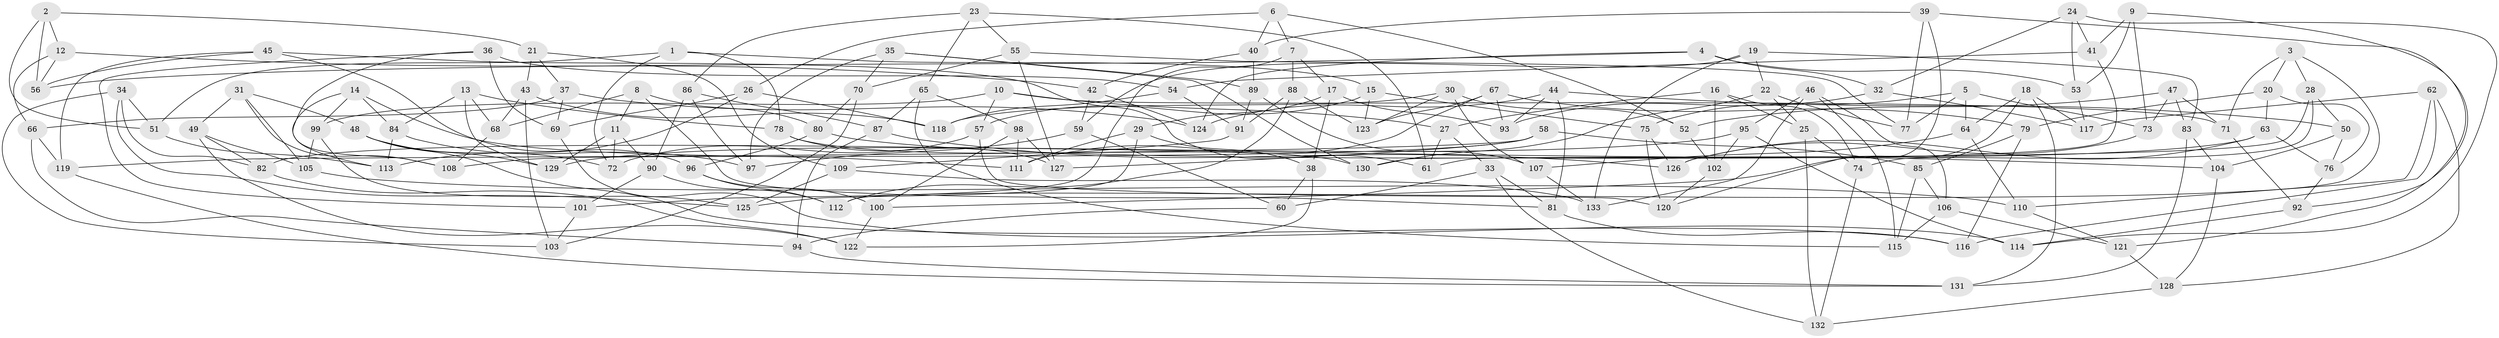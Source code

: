 // Generated by graph-tools (version 1.1) at 2025/27/03/09/25 03:27:00]
// undirected, 133 vertices, 266 edges
graph export_dot {
graph [start="1"]
  node [color=gray90,style=filled];
  1;
  2;
  3;
  4;
  5;
  6;
  7;
  8;
  9;
  10;
  11;
  12;
  13;
  14;
  15;
  16;
  17;
  18;
  19;
  20;
  21;
  22;
  23;
  24;
  25;
  26;
  27;
  28;
  29;
  30;
  31;
  32;
  33;
  34;
  35;
  36;
  37;
  38;
  39;
  40;
  41;
  42;
  43;
  44;
  45;
  46;
  47;
  48;
  49;
  50;
  51;
  52;
  53;
  54;
  55;
  56;
  57;
  58;
  59;
  60;
  61;
  62;
  63;
  64;
  65;
  66;
  67;
  68;
  69;
  70;
  71;
  72;
  73;
  74;
  75;
  76;
  77;
  78;
  79;
  80;
  81;
  82;
  83;
  84;
  85;
  86;
  87;
  88;
  89;
  90;
  91;
  92;
  93;
  94;
  95;
  96;
  97;
  98;
  99;
  100;
  101;
  102;
  103;
  104;
  105;
  106;
  107;
  108;
  109;
  110;
  111;
  112;
  113;
  114;
  115;
  116;
  117;
  118;
  119;
  120;
  121;
  122;
  123;
  124;
  125;
  126;
  127;
  128;
  129;
  130;
  131;
  132;
  133;
  1 -- 78;
  1 -- 15;
  1 -- 51;
  1 -- 72;
  2 -- 21;
  2 -- 12;
  2 -- 51;
  2 -- 56;
  3 -- 112;
  3 -- 20;
  3 -- 28;
  3 -- 71;
  4 -- 32;
  4 -- 53;
  4 -- 56;
  4 -- 124;
  5 -- 73;
  5 -- 64;
  5 -- 75;
  5 -- 77;
  6 -- 7;
  6 -- 26;
  6 -- 40;
  6 -- 52;
  7 -- 88;
  7 -- 17;
  7 -- 101;
  8 -- 11;
  8 -- 68;
  8 -- 80;
  8 -- 81;
  9 -- 53;
  9 -- 92;
  9 -- 73;
  9 -- 41;
  10 -- 57;
  10 -- 71;
  10 -- 99;
  10 -- 27;
  11 -- 90;
  11 -- 129;
  11 -- 72;
  12 -- 42;
  12 -- 66;
  12 -- 56;
  13 -- 84;
  13 -- 129;
  13 -- 78;
  13 -- 68;
  14 -- 113;
  14 -- 84;
  14 -- 111;
  14 -- 99;
  15 -- 75;
  15 -- 57;
  15 -- 123;
  16 -- 25;
  16 -- 102;
  16 -- 27;
  16 -- 74;
  17 -- 93;
  17 -- 29;
  17 -- 38;
  18 -- 131;
  18 -- 117;
  18 -- 64;
  18 -- 100;
  19 -- 22;
  19 -- 59;
  19 -- 133;
  19 -- 83;
  20 -- 63;
  20 -- 79;
  20 -- 76;
  21 -- 37;
  21 -- 43;
  21 -- 109;
  22 -- 130;
  22 -- 25;
  22 -- 77;
  23 -- 55;
  23 -- 61;
  23 -- 86;
  23 -- 65;
  24 -- 32;
  24 -- 114;
  24 -- 41;
  24 -- 53;
  25 -- 74;
  25 -- 132;
  26 -- 69;
  26 -- 113;
  26 -- 118;
  27 -- 33;
  27 -- 61;
  28 -- 61;
  28 -- 50;
  28 -- 74;
  29 -- 38;
  29 -- 125;
  29 -- 111;
  30 -- 52;
  30 -- 118;
  30 -- 107;
  30 -- 123;
  31 -- 105;
  31 -- 48;
  31 -- 108;
  31 -- 49;
  32 -- 93;
  32 -- 117;
  33 -- 81;
  33 -- 132;
  33 -- 60;
  34 -- 103;
  34 -- 51;
  34 -- 125;
  34 -- 82;
  35 -- 97;
  35 -- 130;
  35 -- 89;
  35 -- 70;
  36 -- 54;
  36 -- 69;
  36 -- 101;
  36 -- 108;
  37 -- 66;
  37 -- 69;
  37 -- 124;
  38 -- 60;
  38 -- 122;
  39 -- 121;
  39 -- 120;
  39 -- 77;
  39 -- 40;
  40 -- 89;
  40 -- 42;
  41 -- 130;
  41 -- 54;
  42 -- 59;
  42 -- 124;
  43 -- 68;
  43 -- 118;
  43 -- 103;
  44 -- 81;
  44 -- 93;
  44 -- 124;
  44 -- 50;
  45 -- 61;
  45 -- 56;
  45 -- 96;
  45 -- 119;
  46 -- 95;
  46 -- 106;
  46 -- 115;
  46 -- 133;
  47 -- 52;
  47 -- 71;
  47 -- 73;
  47 -- 83;
  48 -- 72;
  48 -- 116;
  48 -- 129;
  49 -- 122;
  49 -- 82;
  49 -- 105;
  50 -- 104;
  50 -- 76;
  51 -- 113;
  52 -- 102;
  53 -- 117;
  54 -- 118;
  54 -- 91;
  55 -- 77;
  55 -- 127;
  55 -- 70;
  57 -- 120;
  57 -- 72;
  58 -- 127;
  58 -- 119;
  58 -- 85;
  58 -- 108;
  59 -- 97;
  59 -- 60;
  60 -- 94;
  62 -- 128;
  62 -- 110;
  62 -- 117;
  62 -- 116;
  63 -- 82;
  63 -- 76;
  63 -- 126;
  64 -- 110;
  64 -- 107;
  65 -- 87;
  65 -- 98;
  65 -- 115;
  66 -- 94;
  66 -- 119;
  67 -- 123;
  67 -- 111;
  67 -- 93;
  67 -- 79;
  68 -- 108;
  69 -- 114;
  70 -- 80;
  70 -- 103;
  71 -- 92;
  73 -- 126;
  74 -- 132;
  75 -- 126;
  75 -- 120;
  76 -- 92;
  78 -- 130;
  78 -- 127;
  79 -- 85;
  79 -- 116;
  80 -- 104;
  80 -- 96;
  81 -- 116;
  82 -- 122;
  83 -- 104;
  83 -- 131;
  84 -- 97;
  84 -- 113;
  85 -- 115;
  85 -- 106;
  86 -- 97;
  86 -- 87;
  86 -- 90;
  87 -- 94;
  87 -- 126;
  88 -- 123;
  88 -- 112;
  88 -- 91;
  89 -- 107;
  89 -- 91;
  90 -- 101;
  90 -- 112;
  91 -- 109;
  92 -- 114;
  94 -- 131;
  95 -- 129;
  95 -- 114;
  95 -- 102;
  96 -- 112;
  96 -- 100;
  98 -- 100;
  98 -- 127;
  98 -- 111;
  99 -- 105;
  99 -- 125;
  100 -- 122;
  101 -- 103;
  102 -- 120;
  104 -- 128;
  105 -- 110;
  106 -- 115;
  106 -- 121;
  107 -- 133;
  109 -- 133;
  109 -- 125;
  110 -- 121;
  119 -- 131;
  121 -- 128;
  128 -- 132;
}

